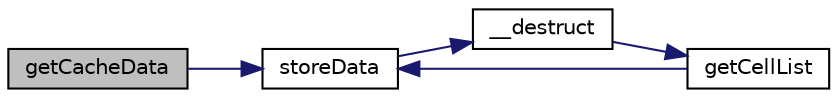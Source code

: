 digraph "getCacheData"
{
  edge [fontname="Helvetica",fontsize="10",labelfontname="Helvetica",labelfontsize="10"];
  node [fontname="Helvetica",fontsize="10",shape=record];
  rankdir="LR";
  Node28 [label="getCacheData",height=0.2,width=0.4,color="black", fillcolor="grey75", style="filled", fontcolor="black"];
  Node28 -> Node29 [color="midnightblue",fontsize="10",style="solid",fontname="Helvetica"];
  Node29 [label="storeData",height=0.2,width=0.4,color="black", fillcolor="white", style="filled",URL="$class_p_h_p_excel___cached_object_storage___a_p_c.html#ac259c2f1dc99ef6e4a7c8b9d39187e0f"];
  Node29 -> Node30 [color="midnightblue",fontsize="10",style="solid",fontname="Helvetica"];
  Node30 [label="__destruct",height=0.2,width=0.4,color="black", fillcolor="white", style="filled",URL="$class_p_h_p_excel___cached_object_storage___a_p_c.html#a421831a265621325e1fdd19aace0c758"];
  Node30 -> Node31 [color="midnightblue",fontsize="10",style="solid",fontname="Helvetica"];
  Node31 [label="getCellList",height=0.2,width=0.4,color="black", fillcolor="white", style="filled",URL="$class_p_h_p_excel___cached_object_storage___a_p_c.html#adebf78f21c01b7615cfdcaf2821120f5"];
  Node31 -> Node29 [color="midnightblue",fontsize="10",style="solid",fontname="Helvetica"];
}
